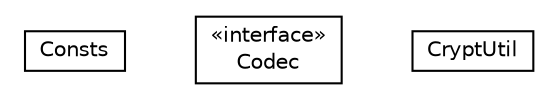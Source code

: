 #!/usr/local/bin/dot
#
# Class diagram 
# Generated by UMLGraph version R5_6-24-gf6e263 (http://www.umlgraph.org/)
#

digraph G {
	edge [fontname="Helvetica",fontsize=10,labelfontname="Helvetica",labelfontsize=10];
	node [fontname="Helvetica",fontsize=10,shape=plaintext];
	nodesep=0.25;
	ranksep=0.5;
	// org.universAAL.middleware.connectors.communication.jgroups.util.Consts
	c549236 [label=<<table title="org.universAAL.middleware.connectors.communication.jgroups.util.Consts" border="0" cellborder="1" cellspacing="0" cellpadding="2" port="p" href="./Consts.html">
		<tr><td><table border="0" cellspacing="0" cellpadding="1">
<tr><td align="center" balign="center"> Consts </td></tr>
		</table></td></tr>
		</table>>, URL="./Consts.html", fontname="Helvetica", fontcolor="black", fontsize=10.0];
	// org.universAAL.middleware.connectors.communication.jgroups.util.Codec
	c549237 [label=<<table title="org.universAAL.middleware.connectors.communication.jgroups.util.Codec" border="0" cellborder="1" cellspacing="0" cellpadding="2" port="p" href="./Codec.html">
		<tr><td><table border="0" cellspacing="0" cellpadding="1">
<tr><td align="center" balign="center"> &#171;interface&#187; </td></tr>
<tr><td align="center" balign="center"> Codec </td></tr>
		</table></td></tr>
		</table>>, URL="./Codec.html", fontname="Helvetica", fontcolor="black", fontsize=10.0];
	// org.universAAL.middleware.connectors.communication.jgroups.util.CryptUtil
	c549238 [label=<<table title="org.universAAL.middleware.connectors.communication.jgroups.util.CryptUtil" border="0" cellborder="1" cellspacing="0" cellpadding="2" port="p" href="./CryptUtil.html">
		<tr><td><table border="0" cellspacing="0" cellpadding="1">
<tr><td align="center" balign="center"> CryptUtil </td></tr>
		</table></td></tr>
		</table>>, URL="./CryptUtil.html", fontname="Helvetica", fontcolor="black", fontsize=10.0];
}


